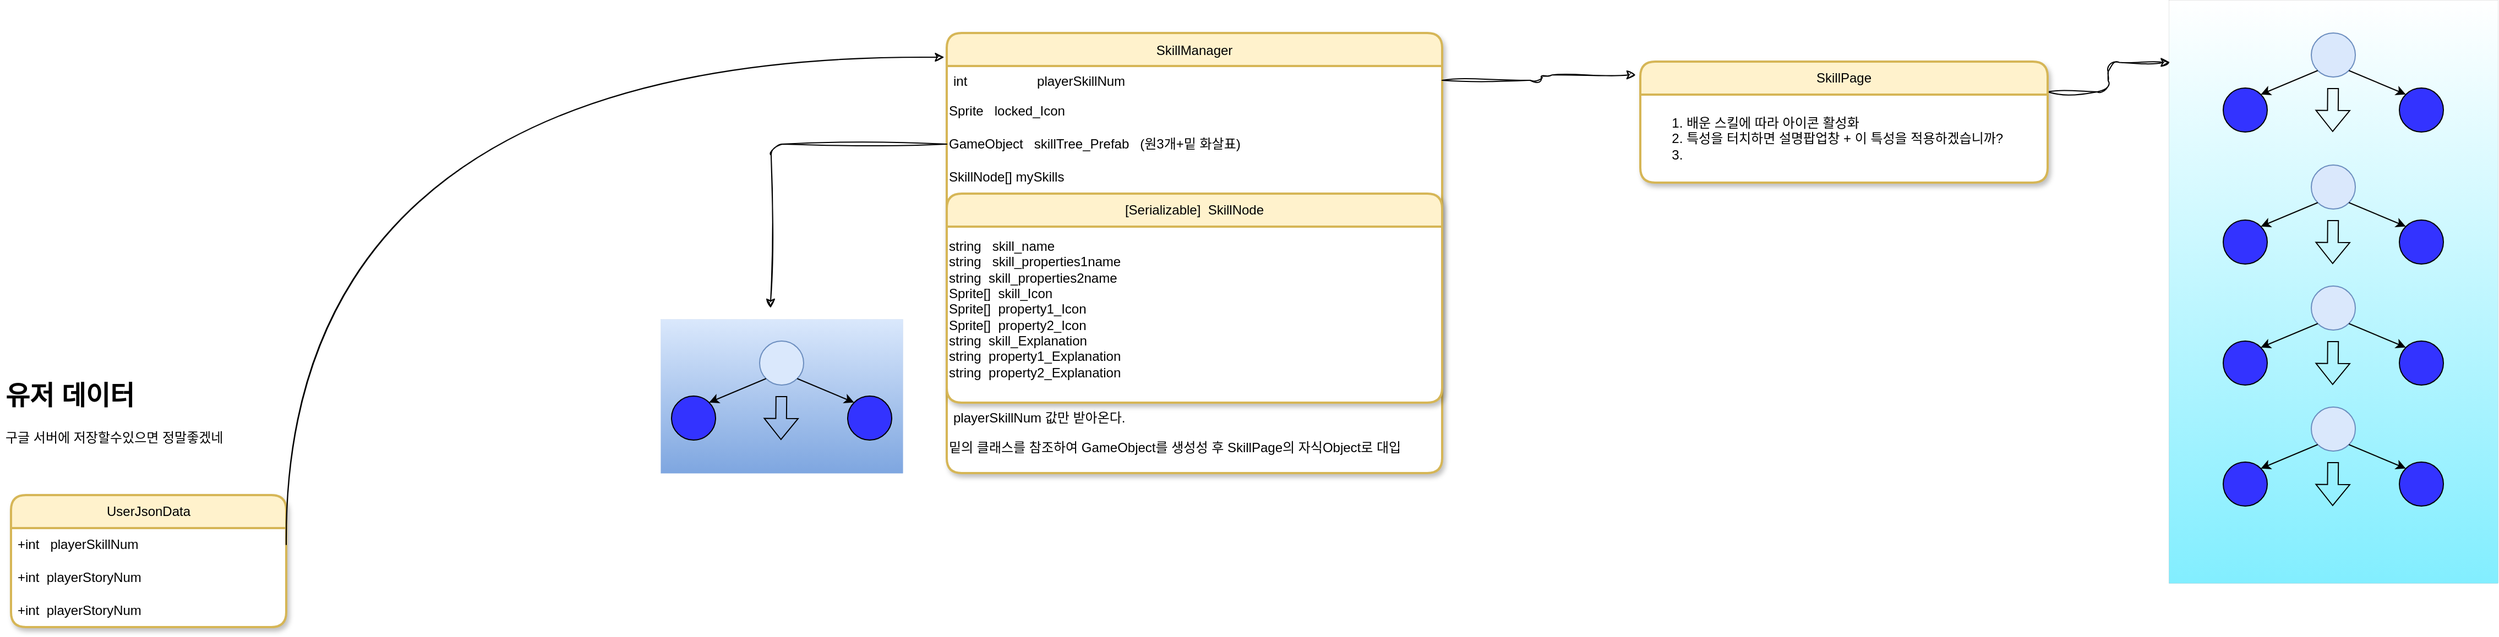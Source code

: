 <mxfile version="21.1.1" type="github">
  <diagram id="C5RBs43oDa-KdzZeNtuy" name="Page-1">
    <mxGraphModel dx="1974" dy="611" grid="1" gridSize="10" guides="1" tooltips="1" connect="1" arrows="1" fold="1" page="1" pageScale="1" pageWidth="827" pageHeight="1169" math="0" shadow="0">
      <root>
        <mxCell id="WIyWlLk6GJQsqaUBKTNV-0" />
        <mxCell id="WIyWlLk6GJQsqaUBKTNV-1" parent="WIyWlLk6GJQsqaUBKTNV-0" />
        <mxCell id="8nrmdCKxqJNX-sru3NF3-96" value="" style="rounded=0;whiteSpace=wrap;html=1;strokeWidth=0;gradientColor=#82EEFF;" parent="WIyWlLk6GJQsqaUBKTNV-1" vertex="1">
          <mxGeometry x="1170" y="20" width="299" height="530" as="geometry" />
        </mxCell>
        <mxCell id="8nrmdCKxqJNX-sru3NF3-95" value="" style="rounded=0;whiteSpace=wrap;html=1;fillColor=#dae8fc;strokeColor=#6c8ebf;gradientColor=#7EA6E0;strokeWidth=0;" parent="WIyWlLk6GJQsqaUBKTNV-1" vertex="1">
          <mxGeometry x="-200" y="310" width="220" height="140" as="geometry" />
        </mxCell>
        <mxCell id="zkfFHV4jXpPFQw0GAbJ--0" value="SkillManager" style="swimlane;fontStyle=0;align=center;verticalAlign=middle;childLayout=stackLayout;horizontal=1;startSize=30;horizontalStack=0;resizeParent=1;resizeLast=0;collapsible=1;marginBottom=0;rounded=1;shadow=1;strokeWidth=2;fillColor=#fff2cc;strokeColor=#d6b656;swimlaneFillColor=default;glass=0;" parent="WIyWlLk6GJQsqaUBKTNV-1" vertex="1">
          <mxGeometry x="60" y="50" width="450" height="400" as="geometry">
            <mxRectangle x="230" y="140" width="160" height="26" as="alternateBounds" />
          </mxGeometry>
        </mxCell>
        <mxCell id="zkfFHV4jXpPFQw0GAbJ--1" value="int                   playerSkillNum" style="text;align=left;verticalAlign=top;spacingLeft=4;spacingRight=4;overflow=hidden;rotatable=0;points=[[0,0.5],[1,0.5]];portConstraint=eastwest;" parent="zkfFHV4jXpPFQw0GAbJ--0" vertex="1">
          <mxGeometry y="30" width="450" height="26" as="geometry" />
        </mxCell>
        <mxCell id="8nrmdCKxqJNX-sru3NF3-39" value="Sprite &lt;span style=&quot;white-space: pre;&quot;&gt; &lt;/span&gt;&lt;span style=&quot;white-space: pre;&quot;&gt; &lt;/span&gt;locked_Icon" style="text;html=1;strokeColor=none;fillColor=none;align=left;verticalAlign=middle;whiteSpace=wrap;rounded=0;" parent="zkfFHV4jXpPFQw0GAbJ--0" vertex="1">
          <mxGeometry y="56" width="450" height="30" as="geometry" />
        </mxCell>
        <mxCell id="8nrmdCKxqJNX-sru3NF3-102" style="edgeStyle=orthogonalEdgeStyle;rounded=1;orthogonalLoop=1;jettySize=auto;html=1;exitX=0;exitY=0.5;exitDx=0;exitDy=0;fontFamily=Helvetica;fontSize=11;fontColor=default;startSize=30;targetPerimeterSpacing=2;sketch=1;curveFitting=1;jiggle=2;shadow=0;" parent="zkfFHV4jXpPFQw0GAbJ--0" source="8nrmdCKxqJNX-sru3NF3-85" edge="1">
          <mxGeometry relative="1" as="geometry">
            <mxPoint x="-160" y="250" as="targetPoint" />
          </mxGeometry>
        </mxCell>
        <mxCell id="8nrmdCKxqJNX-sru3NF3-85" value="GameObject&amp;nbsp; &lt;span style=&quot;white-space: pre;&quot;&gt; &lt;/span&gt;skillTree_Prefab&amp;nbsp; &amp;nbsp;(원3개+밑 화살표)" style="text;html=1;strokeColor=none;fillColor=none;align=left;verticalAlign=middle;whiteSpace=wrap;rounded=0;" parent="zkfFHV4jXpPFQw0GAbJ--0" vertex="1">
          <mxGeometry y="86" width="450" height="30" as="geometry" />
        </mxCell>
        <mxCell id="8nrmdCKxqJNX-sru3NF3-86" value="SkillNode[]&lt;span style=&quot;white-space: pre;&quot;&gt; &lt;/span&gt;mySkills" style="text;html=1;strokeColor=none;fillColor=none;align=left;verticalAlign=middle;whiteSpace=wrap;rounded=0;" parent="zkfFHV4jXpPFQw0GAbJ--0" vertex="1">
          <mxGeometry y="116" width="450" height="30" as="geometry" />
        </mxCell>
        <mxCell id="8nrmdCKxqJNX-sru3NF3-41" value="[Serializable]&amp;nbsp; SkillNode" style="swimlane;whiteSpace=wrap;html=1;labelPosition=center;verticalLabelPosition=middle;align=center;verticalAlign=middle;textDirection=ltr;gradientColor=none;strokeWidth=2;fillColor=#fff2cc;strokeColor=#d6b656;fontStyle=0;startSize=30;swimlaneFillColor=default;glass=0;shadow=1;rounded=1;" parent="zkfFHV4jXpPFQw0GAbJ--0" vertex="1">
          <mxGeometry y="146" width="450" height="190" as="geometry">
            <mxRectangle y="146" width="450" height="30" as="alternateBounds" />
          </mxGeometry>
        </mxCell>
        <mxCell id="8nrmdCKxqJNX-sru3NF3-40" value="string&amp;nbsp;&lt;span style=&quot;white-space: pre;&quot;&gt; &lt;/span&gt;&lt;span style=&quot;white-space: pre;&quot;&gt; &lt;/span&gt;skill_name&lt;br&gt;string&amp;nbsp;&lt;span style=&quot;white-space: pre;&quot;&gt; &lt;/span&gt;&lt;span style=&quot;white-space: pre;&quot;&gt; &lt;/span&gt;skill_properties1name&lt;br&gt;string&lt;span style=&quot;white-space: pre;&quot;&gt; &lt;/span&gt;&lt;span style=&quot;white-space: pre;&quot;&gt; &lt;/span&gt;skill_properties2name&lt;br&gt;Sprite[]&lt;span style=&quot;white-space: pre;&quot;&gt; &lt;/span&gt;&lt;span style=&quot;white-space: pre;&quot;&gt; &lt;/span&gt;skill_Icon&lt;br&gt;Sprite[]&lt;span style=&quot;white-space: pre;&quot;&gt; &lt;/span&gt;&lt;span style=&quot;white-space: pre;&quot;&gt; &lt;/span&gt;property1_Icon&lt;br&gt;Sprite[]&lt;span style=&quot;white-space: pre;&quot;&gt; &lt;/span&gt;&lt;span style=&quot;white-space: pre;&quot;&gt; &lt;/span&gt;property2_Icon&lt;br&gt;string&lt;span style=&quot;white-space: pre;&quot;&gt; &lt;/span&gt;&lt;span style=&quot;white-space: pre;&quot;&gt; &lt;/span&gt;skill_Explanation&lt;br&gt;string&lt;span style=&quot;white-space: pre;&quot;&gt; &lt;/span&gt;&lt;span style=&quot;white-space: pre;&quot;&gt; &lt;/span&gt;property1_Explanation&lt;br&gt;string&lt;span style=&quot;white-space: pre;&quot;&gt; &lt;/span&gt;&lt;span style=&quot;white-space: pre;&quot;&gt; &lt;/span&gt;property2_Explanation" style="text;html=1;strokeColor=none;fillColor=none;align=left;verticalAlign=middle;whiteSpace=wrap;rounded=0;" parent="8nrmdCKxqJNX-sru3NF3-41" vertex="1">
          <mxGeometry y="90" width="290" height="30" as="geometry" />
        </mxCell>
        <mxCell id="zkfFHV4jXpPFQw0GAbJ--5" value="playerSkillNum 값만 받아온다." style="text;align=left;verticalAlign=top;spacingLeft=4;spacingRight=4;overflow=hidden;rotatable=0;points=[[0,0.5],[1,0.5]];portConstraint=eastwest;" parent="zkfFHV4jXpPFQw0GAbJ--0" vertex="1">
          <mxGeometry y="336" width="450" height="26" as="geometry" />
        </mxCell>
        <mxCell id="8nrmdCKxqJNX-sru3NF3-84" value="밑의 클래스를 참조하여 GameObject를 생성성 후 SkillPage의 자식Object로 대입" style="text;html=1;align=left;verticalAlign=middle;resizable=0;points=[];autosize=1;strokeColor=none;fillColor=none;" parent="zkfFHV4jXpPFQw0GAbJ--0" vertex="1">
          <mxGeometry y="362" width="450" height="30" as="geometry" />
        </mxCell>
        <mxCell id="8nrmdCKxqJNX-sru3NF3-101" style="edgeStyle=orthogonalEdgeStyle;rounded=1;orthogonalLoop=1;jettySize=auto;html=1;exitX=1;exitY=0.25;exitDx=0;exitDy=0;entryX=0.004;entryY=0.107;entryDx=0;entryDy=0;entryPerimeter=0;fontFamily=Helvetica;fontSize=11;fontColor=default;startSize=30;targetPerimeterSpacing=2;sketch=1;curveFitting=1;jiggle=2;shadow=0;" parent="WIyWlLk6GJQsqaUBKTNV-1" source="8nrmdCKxqJNX-sru3NF3-2" target="8nrmdCKxqJNX-sru3NF3-96" edge="1">
          <mxGeometry relative="1" as="geometry" />
        </mxCell>
        <mxCell id="8nrmdCKxqJNX-sru3NF3-2" value="SkillPage" style="swimlane;fontStyle=0;childLayout=stackLayout;horizontal=1;startSize=30;horizontalStack=0;resizeParent=1;resizeParentMax=0;resizeLast=0;collapsible=1;marginBottom=0;whiteSpace=wrap;html=1;fillColor=#fff2cc;strokeColor=#d6b656;strokeWidth=2;swimlaneFillColor=default;glass=0;shadow=1;rounded=1;" parent="WIyWlLk6GJQsqaUBKTNV-1" vertex="1">
          <mxGeometry x="690" y="76" width="370" height="110" as="geometry">
            <mxRectangle x="510" y="106" width="90" height="30" as="alternateBounds" />
          </mxGeometry>
        </mxCell>
        <mxCell id="8nrmdCKxqJNX-sru3NF3-35" value="&lt;ol&gt;&lt;li&gt;배운 스킬에 따라 아이콘 활성화&lt;/li&gt;&lt;li&gt;특성을 터치하면 설명팝업창 + 이 특성을 적용하겠습니까?&lt;/li&gt;&lt;li&gt;&lt;br&gt;&lt;/li&gt;&lt;/ol&gt;" style="text;html=1;align=left;verticalAlign=middle;resizable=0;points=[];autosize=1;strokeColor=none;fillColor=none;" parent="8nrmdCKxqJNX-sru3NF3-2" vertex="1">
          <mxGeometry y="30" width="370" height="80" as="geometry" />
        </mxCell>
        <mxCell id="8nrmdCKxqJNX-sru3NF3-6" style="edgeStyle=orthogonalEdgeStyle;rounded=1;orthogonalLoop=1;jettySize=auto;html=1;entryX=-0.011;entryY=0.11;entryDx=0;entryDy=0;entryPerimeter=0;targetPerimeterSpacing=2;sketch=1;curveFitting=1;jiggle=2;shadow=0;" parent="WIyWlLk6GJQsqaUBKTNV-1" source="zkfFHV4jXpPFQw0GAbJ--1" target="8nrmdCKxqJNX-sru3NF3-2" edge="1">
          <mxGeometry relative="1" as="geometry">
            <mxPoint x="380" y="170" as="sourcePoint" />
          </mxGeometry>
        </mxCell>
        <mxCell id="8nrmdCKxqJNX-sru3NF3-14" value="" style="ellipse;whiteSpace=wrap;html=1;fillColor=#dae8fc;strokeColor=#6c8ebf;" parent="WIyWlLk6GJQsqaUBKTNV-1" vertex="1">
          <mxGeometry x="-110" y="330" width="40" height="40" as="geometry" />
        </mxCell>
        <mxCell id="8nrmdCKxqJNX-sru3NF3-17" value="" style="ellipse;whiteSpace=wrap;html=1;fillColor=#3333FF;" parent="WIyWlLk6GJQsqaUBKTNV-1" vertex="1">
          <mxGeometry x="-190" y="380" width="40" height="40" as="geometry" />
        </mxCell>
        <mxCell id="8nrmdCKxqJNX-sru3NF3-18" value="" style="ellipse;whiteSpace=wrap;html=1;fillColor=#3333FF;" parent="WIyWlLk6GJQsqaUBKTNV-1" vertex="1">
          <mxGeometry x="-30" y="380" width="40" height="40" as="geometry" />
        </mxCell>
        <mxCell id="8nrmdCKxqJNX-sru3NF3-20" value="" style="endArrow=classic;html=1;rounded=0;exitX=0;exitY=1;exitDx=0;exitDy=0;entryX=1;entryY=0;entryDx=0;entryDy=0;" parent="WIyWlLk6GJQsqaUBKTNV-1" source="8nrmdCKxqJNX-sru3NF3-14" target="8nrmdCKxqJNX-sru3NF3-17" edge="1">
          <mxGeometry width="50" height="50" relative="1" as="geometry">
            <mxPoint x="-230" y="390" as="sourcePoint" />
            <mxPoint x="-290" y="410" as="targetPoint" />
          </mxGeometry>
        </mxCell>
        <mxCell id="8nrmdCKxqJNX-sru3NF3-21" value="" style="endArrow=classic;html=1;rounded=0;exitX=1;exitY=1;exitDx=0;exitDy=0;entryX=0;entryY=0;entryDx=0;entryDy=0;" parent="WIyWlLk6GJQsqaUBKTNV-1" source="8nrmdCKxqJNX-sru3NF3-14" target="8nrmdCKxqJNX-sru3NF3-18" edge="1">
          <mxGeometry width="50" height="50" relative="1" as="geometry">
            <mxPoint x="-30" y="360" as="sourcePoint" />
            <mxPoint x="-40" y="390" as="targetPoint" />
          </mxGeometry>
        </mxCell>
        <mxCell id="8nrmdCKxqJNX-sru3NF3-32" value="" style="shape=flexArrow;endArrow=classic;html=1;rounded=0;width=9.714;endSize=6.034;" parent="WIyWlLk6GJQsqaUBKTNV-1" edge="1">
          <mxGeometry width="50" height="50" relative="1" as="geometry">
            <mxPoint x="-90.25" y="380" as="sourcePoint" />
            <mxPoint x="-90.59" y="420" as="targetPoint" />
          </mxGeometry>
        </mxCell>
        <mxCell id="8nrmdCKxqJNX-sru3NF3-42" value="" style="ellipse;whiteSpace=wrap;html=1;fillColor=#dae8fc;strokeColor=#6c8ebf;" parent="WIyWlLk6GJQsqaUBKTNV-1" vertex="1">
          <mxGeometry x="1299.5" y="50" width="40" height="40" as="geometry" />
        </mxCell>
        <mxCell id="8nrmdCKxqJNX-sru3NF3-43" value="" style="ellipse;whiteSpace=wrap;html=1;fillColor=#3333FF;" parent="WIyWlLk6GJQsqaUBKTNV-1" vertex="1">
          <mxGeometry x="1219.5" y="100" width="40" height="40" as="geometry" />
        </mxCell>
        <mxCell id="8nrmdCKxqJNX-sru3NF3-44" value="" style="ellipse;whiteSpace=wrap;html=1;fillColor=#3333FF;" parent="WIyWlLk6GJQsqaUBKTNV-1" vertex="1">
          <mxGeometry x="1379.5" y="100" width="40" height="40" as="geometry" />
        </mxCell>
        <mxCell id="8nrmdCKxqJNX-sru3NF3-45" value="" style="endArrow=classic;html=1;rounded=0;exitX=0;exitY=1;exitDx=0;exitDy=0;entryX=1;entryY=0;entryDx=0;entryDy=0;" parent="WIyWlLk6GJQsqaUBKTNV-1" source="8nrmdCKxqJNX-sru3NF3-42" target="8nrmdCKxqJNX-sru3NF3-43" edge="1">
          <mxGeometry width="50" height="50" relative="1" as="geometry">
            <mxPoint x="1179.5" y="110" as="sourcePoint" />
            <mxPoint x="1119.5" y="130" as="targetPoint" />
          </mxGeometry>
        </mxCell>
        <mxCell id="8nrmdCKxqJNX-sru3NF3-46" value="" style="endArrow=classic;html=1;rounded=0;exitX=1;exitY=1;exitDx=0;exitDy=0;entryX=0;entryY=0;entryDx=0;entryDy=0;" parent="WIyWlLk6GJQsqaUBKTNV-1" source="8nrmdCKxqJNX-sru3NF3-42" target="8nrmdCKxqJNX-sru3NF3-44" edge="1">
          <mxGeometry width="50" height="50" relative="1" as="geometry">
            <mxPoint x="1379.5" y="80" as="sourcePoint" />
            <mxPoint x="1369.5" y="110" as="targetPoint" />
          </mxGeometry>
        </mxCell>
        <mxCell id="8nrmdCKxqJNX-sru3NF3-47" value="" style="shape=flexArrow;endArrow=classic;html=1;rounded=0;width=9.714;endSize=6.034;" parent="WIyWlLk6GJQsqaUBKTNV-1" edge="1">
          <mxGeometry width="50" height="50" relative="1" as="geometry">
            <mxPoint x="1319.25" y="100" as="sourcePoint" />
            <mxPoint x="1318.91" y="140" as="targetPoint" />
          </mxGeometry>
        </mxCell>
        <mxCell id="8nrmdCKxqJNX-sru3NF3-54" value="" style="ellipse;whiteSpace=wrap;html=1;fillColor=#dae8fc;strokeColor=#6c8ebf;" parent="WIyWlLk6GJQsqaUBKTNV-1" vertex="1">
          <mxGeometry x="1299.5" y="170" width="40" height="40" as="geometry" />
        </mxCell>
        <mxCell id="8nrmdCKxqJNX-sru3NF3-55" value="" style="ellipse;whiteSpace=wrap;html=1;fillColor=#3333FF;" parent="WIyWlLk6GJQsqaUBKTNV-1" vertex="1">
          <mxGeometry x="1219.5" y="220" width="40" height="40" as="geometry" />
        </mxCell>
        <mxCell id="8nrmdCKxqJNX-sru3NF3-56" value="" style="ellipse;whiteSpace=wrap;html=1;fillColor=#3333FF;" parent="WIyWlLk6GJQsqaUBKTNV-1" vertex="1">
          <mxGeometry x="1379.5" y="220" width="40" height="40" as="geometry" />
        </mxCell>
        <mxCell id="8nrmdCKxqJNX-sru3NF3-57" value="" style="endArrow=classic;html=1;rounded=0;exitX=0;exitY=1;exitDx=0;exitDy=0;entryX=1;entryY=0;entryDx=0;entryDy=0;" parent="WIyWlLk6GJQsqaUBKTNV-1" source="8nrmdCKxqJNX-sru3NF3-54" target="8nrmdCKxqJNX-sru3NF3-55" edge="1">
          <mxGeometry width="50" height="50" relative="1" as="geometry">
            <mxPoint x="1179.5" y="230" as="sourcePoint" />
            <mxPoint x="1119.5" y="250" as="targetPoint" />
          </mxGeometry>
        </mxCell>
        <mxCell id="8nrmdCKxqJNX-sru3NF3-58" value="" style="endArrow=classic;html=1;rounded=0;exitX=1;exitY=1;exitDx=0;exitDy=0;entryX=0;entryY=0;entryDx=0;entryDy=0;" parent="WIyWlLk6GJQsqaUBKTNV-1" source="8nrmdCKxqJNX-sru3NF3-54" target="8nrmdCKxqJNX-sru3NF3-56" edge="1">
          <mxGeometry width="50" height="50" relative="1" as="geometry">
            <mxPoint x="1379.5" y="200" as="sourcePoint" />
            <mxPoint x="1369.5" y="230" as="targetPoint" />
          </mxGeometry>
        </mxCell>
        <mxCell id="8nrmdCKxqJNX-sru3NF3-59" value="" style="shape=flexArrow;endArrow=classic;html=1;rounded=0;width=9.714;endSize=6.034;" parent="WIyWlLk6GJQsqaUBKTNV-1" edge="1">
          <mxGeometry width="50" height="50" relative="1" as="geometry">
            <mxPoint x="1319.25" y="220" as="sourcePoint" />
            <mxPoint x="1318.91" y="260" as="targetPoint" />
          </mxGeometry>
        </mxCell>
        <mxCell id="8nrmdCKxqJNX-sru3NF3-60" value="" style="ellipse;whiteSpace=wrap;html=1;fillColor=#dae8fc;strokeColor=#6c8ebf;" parent="WIyWlLk6GJQsqaUBKTNV-1" vertex="1">
          <mxGeometry x="1299.5" y="280" width="40" height="40" as="geometry" />
        </mxCell>
        <mxCell id="8nrmdCKxqJNX-sru3NF3-61" value="" style="ellipse;whiteSpace=wrap;html=1;fillColor=#3333FF;" parent="WIyWlLk6GJQsqaUBKTNV-1" vertex="1">
          <mxGeometry x="1219.5" y="330" width="40" height="40" as="geometry" />
        </mxCell>
        <mxCell id="8nrmdCKxqJNX-sru3NF3-62" value="" style="ellipse;whiteSpace=wrap;html=1;fillColor=#3333FF;" parent="WIyWlLk6GJQsqaUBKTNV-1" vertex="1">
          <mxGeometry x="1379.5" y="330" width="40" height="40" as="geometry" />
        </mxCell>
        <mxCell id="8nrmdCKxqJNX-sru3NF3-63" value="" style="endArrow=classic;html=1;rounded=0;exitX=0;exitY=1;exitDx=0;exitDy=0;entryX=1;entryY=0;entryDx=0;entryDy=0;" parent="WIyWlLk6GJQsqaUBKTNV-1" source="8nrmdCKxqJNX-sru3NF3-60" target="8nrmdCKxqJNX-sru3NF3-61" edge="1">
          <mxGeometry width="50" height="50" relative="1" as="geometry">
            <mxPoint x="1179.5" y="340" as="sourcePoint" />
            <mxPoint x="1119.5" y="360" as="targetPoint" />
          </mxGeometry>
        </mxCell>
        <mxCell id="8nrmdCKxqJNX-sru3NF3-64" value="" style="endArrow=classic;html=1;rounded=0;exitX=1;exitY=1;exitDx=0;exitDy=0;entryX=0;entryY=0;entryDx=0;entryDy=0;" parent="WIyWlLk6GJQsqaUBKTNV-1" source="8nrmdCKxqJNX-sru3NF3-60" target="8nrmdCKxqJNX-sru3NF3-62" edge="1">
          <mxGeometry width="50" height="50" relative="1" as="geometry">
            <mxPoint x="1379.5" y="310" as="sourcePoint" />
            <mxPoint x="1369.5" y="340" as="targetPoint" />
          </mxGeometry>
        </mxCell>
        <mxCell id="8nrmdCKxqJNX-sru3NF3-65" value="" style="shape=flexArrow;endArrow=classic;html=1;rounded=0;width=9.714;endSize=6.034;" parent="WIyWlLk6GJQsqaUBKTNV-1" edge="1">
          <mxGeometry width="50" height="50" relative="1" as="geometry">
            <mxPoint x="1319.25" y="330" as="sourcePoint" />
            <mxPoint x="1318.91" y="370" as="targetPoint" />
          </mxGeometry>
        </mxCell>
        <mxCell id="8nrmdCKxqJNX-sru3NF3-66" value="" style="ellipse;whiteSpace=wrap;html=1;fillColor=#dae8fc;strokeColor=#6c8ebf;" parent="WIyWlLk6GJQsqaUBKTNV-1" vertex="1">
          <mxGeometry x="1299.5" y="390" width="40" height="40" as="geometry" />
        </mxCell>
        <mxCell id="8nrmdCKxqJNX-sru3NF3-67" value="" style="ellipse;whiteSpace=wrap;html=1;fillColor=#3333FF;" parent="WIyWlLk6GJQsqaUBKTNV-1" vertex="1">
          <mxGeometry x="1219.5" y="440" width="40" height="40" as="geometry" />
        </mxCell>
        <mxCell id="8nrmdCKxqJNX-sru3NF3-68" value="" style="ellipse;whiteSpace=wrap;html=1;fillColor=#3333FF;" parent="WIyWlLk6GJQsqaUBKTNV-1" vertex="1">
          <mxGeometry x="1379.5" y="440" width="40" height="40" as="geometry" />
        </mxCell>
        <mxCell id="8nrmdCKxqJNX-sru3NF3-69" value="" style="endArrow=classic;html=1;rounded=0;exitX=0;exitY=1;exitDx=0;exitDy=0;entryX=1;entryY=0;entryDx=0;entryDy=0;" parent="WIyWlLk6GJQsqaUBKTNV-1" source="8nrmdCKxqJNX-sru3NF3-66" target="8nrmdCKxqJNX-sru3NF3-67" edge="1">
          <mxGeometry width="50" height="50" relative="1" as="geometry">
            <mxPoint x="1179.5" y="450" as="sourcePoint" />
            <mxPoint x="1119.5" y="470" as="targetPoint" />
          </mxGeometry>
        </mxCell>
        <mxCell id="8nrmdCKxqJNX-sru3NF3-70" value="" style="endArrow=classic;html=1;rounded=0;exitX=1;exitY=1;exitDx=0;exitDy=0;entryX=0;entryY=0;entryDx=0;entryDy=0;" parent="WIyWlLk6GJQsqaUBKTNV-1" source="8nrmdCKxqJNX-sru3NF3-66" target="8nrmdCKxqJNX-sru3NF3-68" edge="1">
          <mxGeometry width="50" height="50" relative="1" as="geometry">
            <mxPoint x="1379.5" y="420" as="sourcePoint" />
            <mxPoint x="1369.5" y="450" as="targetPoint" />
          </mxGeometry>
        </mxCell>
        <mxCell id="8nrmdCKxqJNX-sru3NF3-71" value="" style="shape=flexArrow;endArrow=classic;html=1;rounded=0;width=9.714;endSize=6.034;" parent="WIyWlLk6GJQsqaUBKTNV-1" edge="1">
          <mxGeometry width="50" height="50" relative="1" as="geometry">
            <mxPoint x="1319.25" y="440" as="sourcePoint" />
            <mxPoint x="1318.91" y="480" as="targetPoint" />
          </mxGeometry>
        </mxCell>
        <mxCell id="8nrmdCKxqJNX-sru3NF3-88" value="UserJsonData" style="swimlane;fontStyle=0;childLayout=stackLayout;horizontal=1;startSize=30;horizontalStack=0;resizeParent=1;resizeParentMax=0;resizeLast=0;collapsible=1;marginBottom=0;whiteSpace=wrap;html=1;flipH=1;flipV=0;direction=east;fillColor=#fff2cc;strokeColor=#d6b656;strokeWidth=2;swimlaneFillColor=default;glass=0;shadow=1;rounded=1;" parent="WIyWlLk6GJQsqaUBKTNV-1" vertex="1">
          <mxGeometry x="-790" y="470" width="250" height="120" as="geometry" />
        </mxCell>
        <mxCell id="8nrmdCKxqJNX-sru3NF3-89" value="+int&amp;nbsp;&lt;span style=&quot;white-space: pre;&quot;&gt; &lt;/span&gt;&lt;span style=&quot;white-space: pre;&quot;&gt; &lt;/span&gt;playerSkillNum" style="text;strokeColor=none;fillColor=none;align=left;verticalAlign=middle;spacingLeft=4;spacingRight=4;overflow=hidden;points=[[0,0.5],[1,0.5]];portConstraint=eastwest;rotatable=0;whiteSpace=wrap;html=1;" parent="8nrmdCKxqJNX-sru3NF3-88" vertex="1">
          <mxGeometry y="30" width="250" height="30" as="geometry" />
        </mxCell>
        <mxCell id="8nrmdCKxqJNX-sru3NF3-90" value="+int&lt;span style=&quot;white-space: pre;&quot;&gt; &lt;/span&gt;&lt;span style=&quot;white-space: pre;&quot;&gt; &lt;/span&gt;playerStoryNum" style="text;strokeColor=none;fillColor=none;align=left;verticalAlign=middle;spacingLeft=4;spacingRight=4;overflow=hidden;points=[[0,0.5],[1,0.5]];portConstraint=eastwest;rotatable=0;whiteSpace=wrap;html=1;strokeWidth=1;" parent="8nrmdCKxqJNX-sru3NF3-88" vertex="1">
          <mxGeometry y="60" width="250" height="30" as="geometry" />
        </mxCell>
        <mxCell id="8nrmdCKxqJNX-sru3NF3-104" value="+int&lt;span style=&quot;white-space: pre;&quot;&gt; &lt;/span&gt;&lt;span style=&quot;white-space: pre;&quot;&gt; &lt;/span&gt;playerStoryNum" style="text;strokeColor=none;fillColor=none;align=left;verticalAlign=middle;spacingLeft=4;spacingRight=4;overflow=hidden;points=[[0,0.5],[1,0.5]];portConstraint=eastwest;rotatable=0;whiteSpace=wrap;html=1;strokeWidth=1;" parent="8nrmdCKxqJNX-sru3NF3-88" vertex="1">
          <mxGeometry y="90" width="250" height="30" as="geometry" />
        </mxCell>
        <mxCell id="8nrmdCKxqJNX-sru3NF3-103" style="edgeStyle=orthogonalEdgeStyle;shape=connector;curved=1;rounded=1;sketch=1;jiggle=2;curveFitting=1;orthogonalLoop=1;jettySize=auto;html=1;exitX=1;exitY=0.5;exitDx=0;exitDy=0;shadow=0;labelBackgroundColor=default;strokeColor=default;fontFamily=Helvetica;fontSize=11;fontColor=default;endArrow=classic;targetPerimeterSpacing=2;entryX=-0.005;entryY=0.055;entryDx=0;entryDy=0;entryPerimeter=0;" parent="WIyWlLk6GJQsqaUBKTNV-1" source="8nrmdCKxqJNX-sru3NF3-89" target="zkfFHV4jXpPFQw0GAbJ--0" edge="1">
          <mxGeometry relative="1" as="geometry">
            <mxPoint x="-320" y="160.0" as="targetPoint" />
            <Array as="points">
              <mxPoint x="-540" y="72" />
            </Array>
          </mxGeometry>
        </mxCell>
        <mxCell id="I7Q4ylWd6x1vEmN2sP45-0" value="&lt;h1&gt;유저 데이터&lt;/h1&gt;&lt;p&gt;구글 서버에 저장할수있으면 정말좋겠네&lt;/p&gt;" style="text;html=1;strokeColor=none;fillColor=none;spacing=5;spacingTop=-20;whiteSpace=wrap;overflow=hidden;rounded=0;" vertex="1" parent="WIyWlLk6GJQsqaUBKTNV-1">
          <mxGeometry x="-800" y="360" width="260" height="70" as="geometry" />
        </mxCell>
      </root>
    </mxGraphModel>
  </diagram>
</mxfile>
